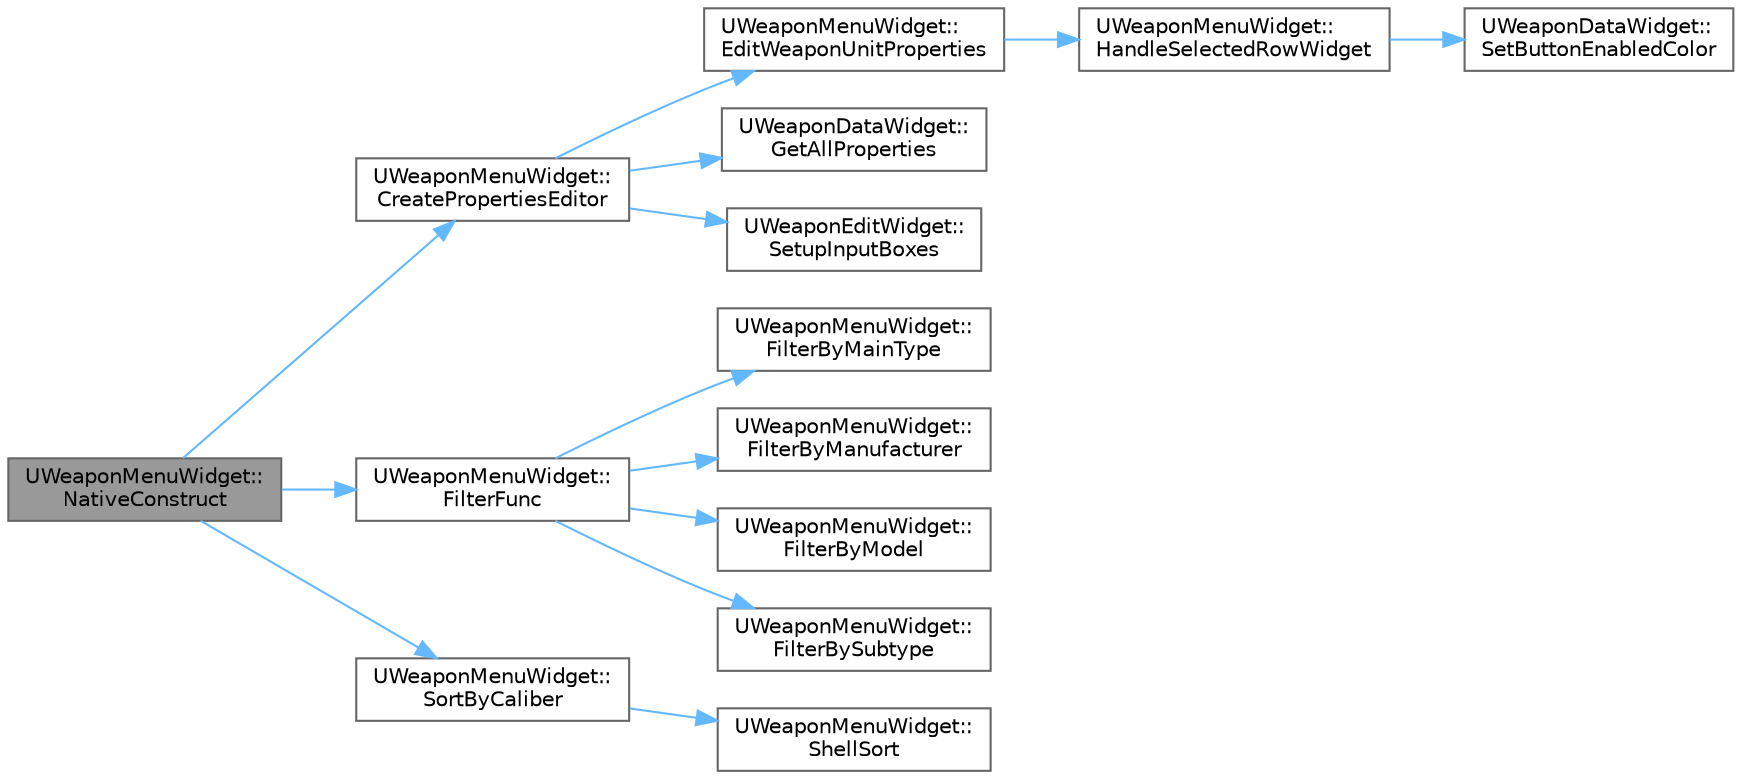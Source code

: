 digraph "UWeaponMenuWidget::NativeConstruct"
{
 // LATEX_PDF_SIZE
  bgcolor="transparent";
  edge [fontname=Helvetica,fontsize=10,labelfontname=Helvetica,labelfontsize=10];
  node [fontname=Helvetica,fontsize=10,shape=box,height=0.2,width=0.4];
  rankdir="LR";
  Node1 [id="Node000001",label="UWeaponMenuWidget::\lNativeConstruct",height=0.2,width=0.4,color="gray40", fillcolor="grey60", style="filled", fontcolor="black",tooltip=" "];
  Node1 -> Node2 [id="edge1_Node000001_Node000002",color="steelblue1",style="solid",tooltip=" "];
  Node2 [id="Node000002",label="UWeaponMenuWidget::\lCreatePropertiesEditor",height=0.2,width=0.4,color="grey40", fillcolor="white", style="filled",URL="$class_u_weapon_menu_widget.html#ac43c61d5ffede7038d3331367f9713a2",tooltip=" "];
  Node2 -> Node3 [id="edge2_Node000002_Node000003",color="steelblue1",style="solid",tooltip=" "];
  Node3 [id="Node000003",label="UWeaponMenuWidget::\lEditWeaponUnitProperties",height=0.2,width=0.4,color="grey40", fillcolor="white", style="filled",URL="$class_u_weapon_menu_widget.html#a0b3a66bef2b54c59b6a0985caac90fe9",tooltip=" "];
  Node3 -> Node4 [id="edge3_Node000003_Node000004",color="steelblue1",style="solid",tooltip=" "];
  Node4 [id="Node000004",label="UWeaponMenuWidget::\lHandleSelectedRowWidget",height=0.2,width=0.4,color="grey40", fillcolor="white", style="filled",URL="$class_u_weapon_menu_widget.html#ac466e5b323afcd5fa32e35e7faa320c5",tooltip=" "];
  Node4 -> Node5 [id="edge4_Node000004_Node000005",color="steelblue1",style="solid",tooltip=" "];
  Node5 [id="Node000005",label="UWeaponDataWidget::\lSetButtonEnabledColor",height=0.2,width=0.4,color="grey40", fillcolor="white", style="filled",URL="$class_u_weapon_data_widget.html#a0eacc17377606b02167479678e4b55da",tooltip=" "];
  Node2 -> Node6 [id="edge5_Node000002_Node000006",color="steelblue1",style="solid",tooltip=" "];
  Node6 [id="Node000006",label="UWeaponDataWidget::\lGetAllProperties",height=0.2,width=0.4,color="grey40", fillcolor="white", style="filled",URL="$class_u_weapon_data_widget.html#a1b98554855e39f6fcc94012c36c3aaea",tooltip=" "];
  Node2 -> Node7 [id="edge6_Node000002_Node000007",color="steelblue1",style="solid",tooltip=" "];
  Node7 [id="Node000007",label="UWeaponEditWidget::\lSetupInputBoxes",height=0.2,width=0.4,color="grey40", fillcolor="white", style="filled",URL="$class_u_weapon_edit_widget.html#a33fd75522079a98c13affb6a824dd994",tooltip=" "];
  Node1 -> Node8 [id="edge7_Node000001_Node000008",color="steelblue1",style="solid",tooltip=" "];
  Node8 [id="Node000008",label="UWeaponMenuWidget::\lFilterFunc",height=0.2,width=0.4,color="grey40", fillcolor="white", style="filled",URL="$class_u_weapon_menu_widget.html#afad3568dfd6abebde328a3858af50491",tooltip=" "];
  Node8 -> Node9 [id="edge8_Node000008_Node000009",color="steelblue1",style="solid",tooltip=" "];
  Node9 [id="Node000009",label="UWeaponMenuWidget::\lFilterByMainType",height=0.2,width=0.4,color="grey40", fillcolor="white", style="filled",URL="$class_u_weapon_menu_widget.html#ae99b2a1f5fb53eb42c1d83afca1eeedf",tooltip=" "];
  Node8 -> Node10 [id="edge9_Node000008_Node000010",color="steelblue1",style="solid",tooltip=" "];
  Node10 [id="Node000010",label="UWeaponMenuWidget::\lFilterByManufacturer",height=0.2,width=0.4,color="grey40", fillcolor="white", style="filled",URL="$class_u_weapon_menu_widget.html#a30688347a9f81e488572920964571a63",tooltip=" "];
  Node8 -> Node11 [id="edge10_Node000008_Node000011",color="steelblue1",style="solid",tooltip=" "];
  Node11 [id="Node000011",label="UWeaponMenuWidget::\lFilterByModel",height=0.2,width=0.4,color="grey40", fillcolor="white", style="filled",URL="$class_u_weapon_menu_widget.html#a3af6c273dda55494a44bf4baabc6c19f",tooltip=" "];
  Node8 -> Node12 [id="edge11_Node000008_Node000012",color="steelblue1",style="solid",tooltip=" "];
  Node12 [id="Node000012",label="UWeaponMenuWidget::\lFilterBySubtype",height=0.2,width=0.4,color="grey40", fillcolor="white", style="filled",URL="$class_u_weapon_menu_widget.html#a7d4e2723bcfdf7b00d3861b77510ee02",tooltip=" "];
  Node1 -> Node13 [id="edge12_Node000001_Node000013",color="steelblue1",style="solid",tooltip=" "];
  Node13 [id="Node000013",label="UWeaponMenuWidget::\lSortByCaliber",height=0.2,width=0.4,color="grey40", fillcolor="white", style="filled",URL="$class_u_weapon_menu_widget.html#a92918b8ae627218306419e6e699bbdf4",tooltip=" "];
  Node13 -> Node14 [id="edge13_Node000013_Node000014",color="steelblue1",style="solid",tooltip=" "];
  Node14 [id="Node000014",label="UWeaponMenuWidget::\lShellSort",height=0.2,width=0.4,color="grey40", fillcolor="white", style="filled",URL="$class_u_weapon_menu_widget.html#aa7b1d42e2c308ab3ca7084e73bd6a013",tooltip=" "];
}
